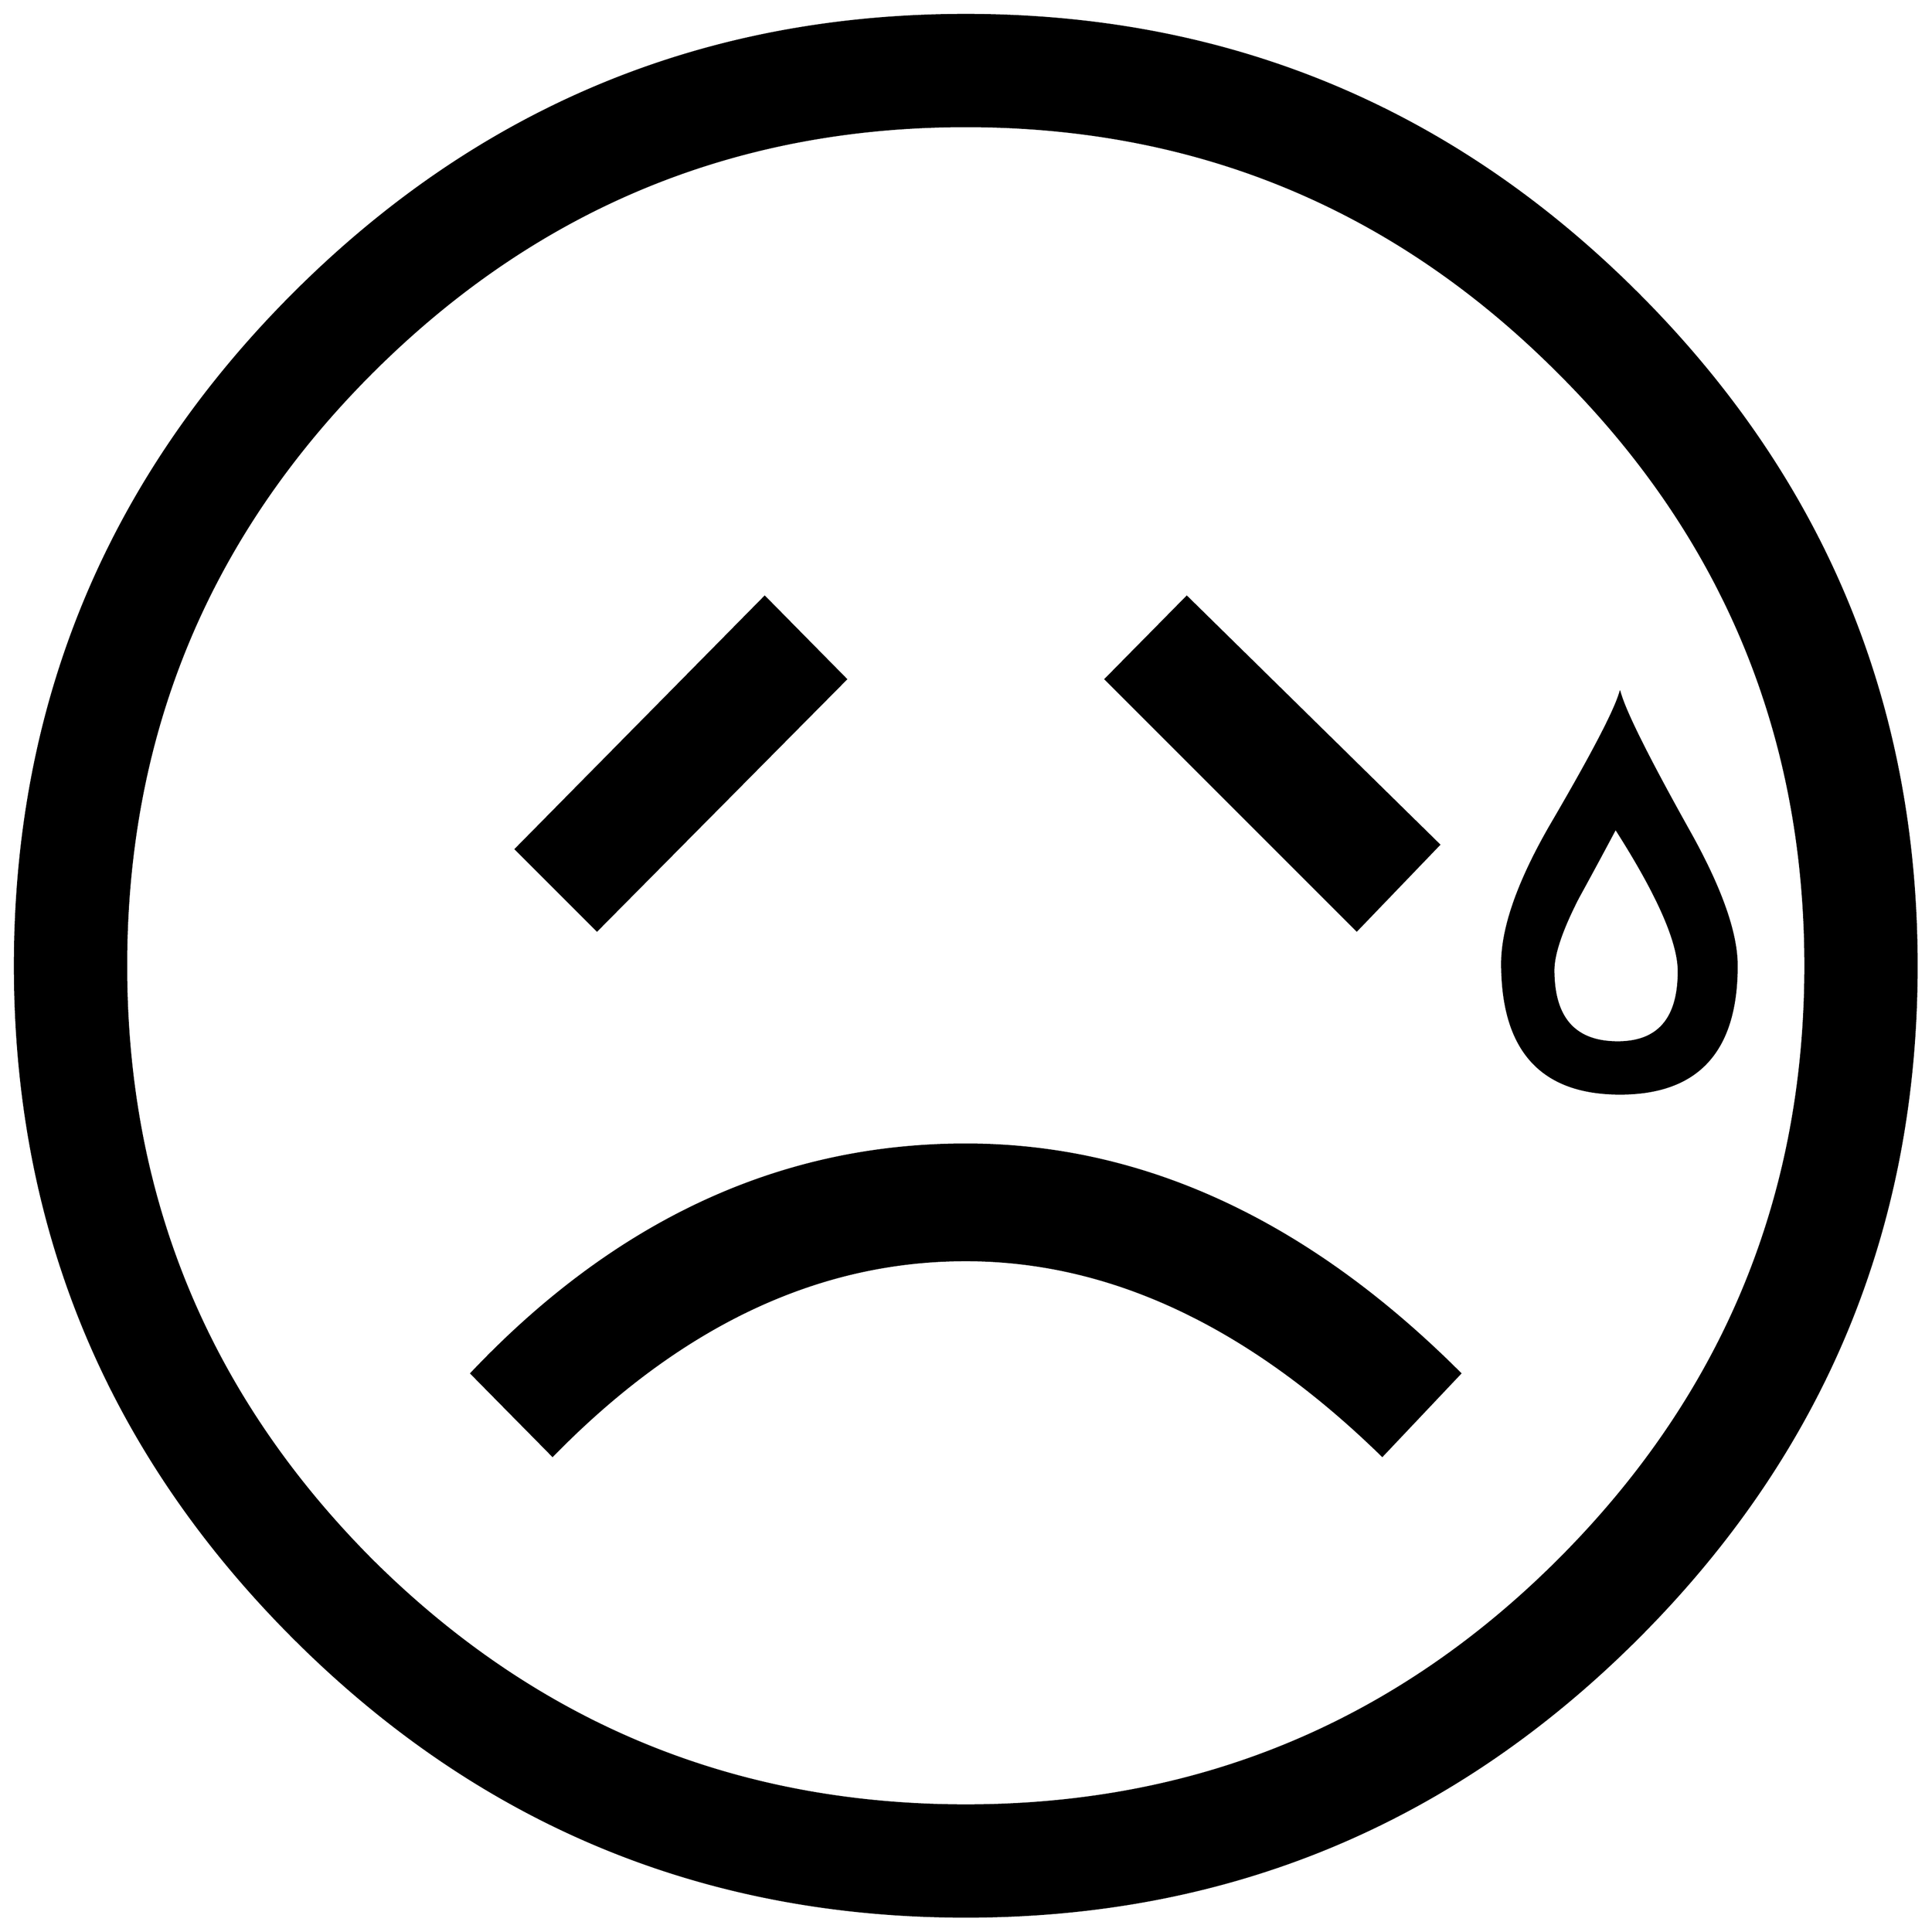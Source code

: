 


\begin{tikzpicture}[y=0.80pt, x=0.80pt, yscale=-1.0, xscale=1.0, inner sep=0pt, outer sep=0pt]
\begin{scope}[shift={(100.0,1706.0)},nonzero rule]
  \path[draw=.,fill=.,line width=1.600pt] (1794.0,-582.0) ..
    controls (1794.0,-346.0) and (1710.333,-144.333) ..
    (1543.0,23.0) .. controls (1375.667,190.333) and (1174.0,274.0)
    .. (938.0,274.0) .. controls (702.0,274.0) and (500.333,190.333)
    .. (333.0,23.0) .. controls (165.667,-144.333) and (82.0,-346.0)
    .. (82.0,-582.0) .. controls (82.0,-818.0) and
    (165.667,-1019.667) .. (333.0,-1187.0) .. controls
    (500.333,-1354.333) and (702.0,-1438.0) .. (938.0,-1438.0) ..
    controls (1174.0,-1438.0) and (1375.667,-1354.333) ..
    (1543.0,-1187.0) .. controls (1710.333,-1019.667) and
    (1794.0,-818.0) .. (1794.0,-582.0) -- cycle(1694.0,-582.0)
    .. controls (1694.0,-790.667) and (1620.0,-968.667) ..
    (1472.0,-1116.0) .. controls (1324.667,-1264.0) and
    (1146.667,-1338.0) .. (938.0,-1338.0) .. controls
    (729.333,-1338.0) and (551.0,-1264.0) .. (403.0,-1116.0) ..
    controls (255.667,-968.667) and (182.0,-790.667) .. (182.0,-582.0)
    .. controls (182.0,-373.333) and (255.667,-195.0) ..
    (403.0,-47.0) .. controls (551.0,100.333) and (729.333,174.0) ..
    (938.0,174.0) .. controls (1146.667,174.0) and (1324.667,100.333)
    .. (1472.0,-47.0) .. controls (1620.0,-195.0) and
    (1694.0,-373.333) .. (1694.0,-582.0) -- cycle(1632.0,-582.0)
    .. controls (1632.0,-505.333) and (1597.0,-467.0) ..
    (1527.0,-467.0) .. controls (1456.333,-467.0) and
    (1421.0,-506.0) .. (1421.0,-584.0) .. controls
    (1421.0,-616.0) and (1435.333,-657.0) .. (1464.0,-707.0) ..
    controls (1500.667,-769.667) and (1521.667,-809.667) ..
    (1527.0,-827.0) .. controls (1532.333,-809.0) and
    (1552.667,-768.333) .. (1588.0,-705.0) .. controls
    (1617.333,-653.0) and (1632.0,-612.0) .. (1632.0,-582.0) --
    cycle(1364.0,-691.0) -- (1290.0,-614.0) -- (1064.0,-840.0)
    -- (1137.0,-914.0) -- (1364.0,-691.0) -- cycle(830.0,-840.0)
    -- (606.0,-614.0) -- (533.0,-687.0) -- (757.0,-914.0) --
    (830.0,-840.0) -- cycle(1383.0,-215.0) -- (1313.0,-141.0) ..
    controls (1193.0,-258.333) and (1068.0,-317.0) ..
    (938.0,-317.0) .. controls (804.667,-317.0) and (680.667,-258.333)
    .. (566.0,-141.0) -- (493.0,-215.0) .. controls
    (623.0,-352.333) and (771.333,-421.0) .. (938.0,-421.0) ..
    controls (1097.333,-421.0) and (1245.667,-352.333) ..
    (1383.0,-215.0) -- cycle(1580.0,-577.0) .. controls
    (1580.0,-603.667) and (1561.0,-646.667) .. (1523.0,-706.0) ..
    controls (1511.667,-684.667) and (1500.333,-663.667) ..
    (1489.0,-643.0) .. controls (1474.333,-614.333) and
    (1467.0,-592.667) .. (1467.0,-578.0) .. controls
    (1467.0,-534.667) and (1486.333,-513.0) .. (1525.0,-513.0) ..
    controls (1561.667,-513.0) and (1580.0,-534.333) ..
    (1580.0,-577.0) -- cycle;
\end{scope}

\end{tikzpicture}

